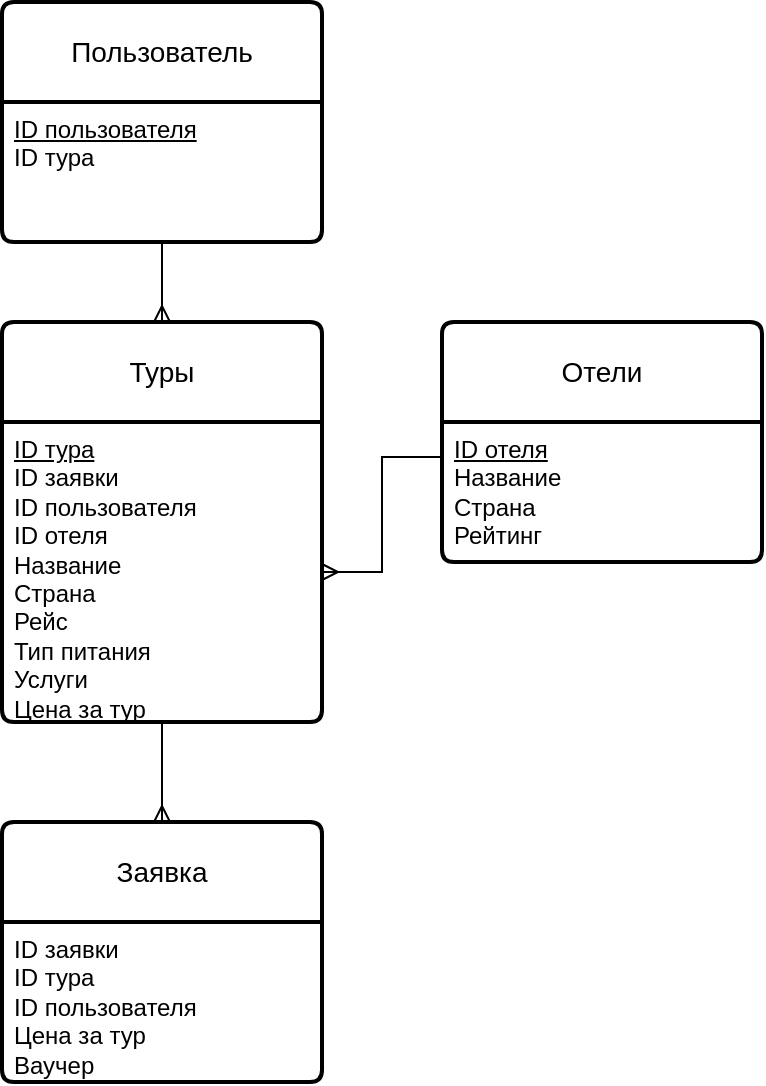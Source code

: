 <mxfile version="23.1.2" type="github">
  <diagram name="Страница — 1" id="iiY84fL7lKHI_6B-AdGC">
    <mxGraphModel dx="1672" dy="771" grid="1" gridSize="10" guides="1" tooltips="1" connect="1" arrows="1" fold="1" page="1" pageScale="1" pageWidth="1169" pageHeight="827" math="0" shadow="0">
      <root>
        <mxCell id="0" />
        <mxCell id="1" parent="0" />
        <mxCell id="1WrQ_Dqai8fueU3lKUO0-1" value="Пользователь" style="swimlane;childLayout=stackLayout;horizontal=1;startSize=50;horizontalStack=0;rounded=1;fontSize=14;fontStyle=0;strokeWidth=2;resizeParent=0;resizeLast=1;shadow=0;dashed=0;align=center;arcSize=4;whiteSpace=wrap;html=1;" vertex="1" parent="1">
          <mxGeometry x="260" y="80" width="160" height="120" as="geometry" />
        </mxCell>
        <mxCell id="1WrQ_Dqai8fueU3lKUO0-2" value="&lt;u&gt;ID пользователя&lt;/u&gt;&lt;br&gt;ID тура" style="align=left;strokeColor=none;fillColor=none;spacingLeft=4;fontSize=12;verticalAlign=top;resizable=0;rotatable=0;part=1;html=1;" vertex="1" parent="1WrQ_Dqai8fueU3lKUO0-1">
          <mxGeometry y="50" width="160" height="70" as="geometry" />
        </mxCell>
        <mxCell id="1WrQ_Dqai8fueU3lKUO0-3" value="Туры" style="swimlane;childLayout=stackLayout;horizontal=1;startSize=50;horizontalStack=0;rounded=1;fontSize=14;fontStyle=0;strokeWidth=2;resizeParent=0;resizeLast=1;shadow=0;dashed=0;align=center;arcSize=4;whiteSpace=wrap;html=1;" vertex="1" parent="1">
          <mxGeometry x="260" y="240" width="160" height="200" as="geometry" />
        </mxCell>
        <mxCell id="1WrQ_Dqai8fueU3lKUO0-4" value="&lt;u&gt;ID тура&lt;/u&gt;&lt;br&gt;ID заявки&lt;br&gt;ID пользователя&lt;br&gt;ID отеля&lt;br&gt;Название&lt;br&gt;Страна&lt;br&gt;Рейс&lt;br&gt;Тип питания&lt;br&gt;Услуги&lt;br&gt;Цена за тур" style="align=left;strokeColor=none;fillColor=none;spacingLeft=4;fontSize=12;verticalAlign=top;resizable=0;rotatable=0;part=1;html=1;" vertex="1" parent="1WrQ_Dqai8fueU3lKUO0-3">
          <mxGeometry y="50" width="160" height="150" as="geometry" />
        </mxCell>
        <mxCell id="1WrQ_Dqai8fueU3lKUO0-5" value="" style="edgeStyle=orthogonalEdgeStyle;fontSize=12;html=1;endArrow=ERmany;rounded=0;exitX=0.5;exitY=1;exitDx=0;exitDy=0;entryX=0.5;entryY=0;entryDx=0;entryDy=0;" edge="1" parent="1" source="1WrQ_Dqai8fueU3lKUO0-2" target="1WrQ_Dqai8fueU3lKUO0-3">
          <mxGeometry width="100" height="100" relative="1" as="geometry">
            <mxPoint x="540" y="260" as="sourcePoint" />
            <mxPoint x="640" y="160" as="targetPoint" />
          </mxGeometry>
        </mxCell>
        <mxCell id="1WrQ_Dqai8fueU3lKUO0-6" value="Отели" style="swimlane;childLayout=stackLayout;horizontal=1;startSize=50;horizontalStack=0;rounded=1;fontSize=14;fontStyle=0;strokeWidth=2;resizeParent=0;resizeLast=1;shadow=0;dashed=0;align=center;arcSize=4;whiteSpace=wrap;html=1;" vertex="1" parent="1">
          <mxGeometry x="480" y="240" width="160" height="120" as="geometry" />
        </mxCell>
        <mxCell id="1WrQ_Dqai8fueU3lKUO0-7" value="&lt;u&gt;ID отеля&lt;/u&gt;&lt;br&gt;Название&lt;br&gt;Страна&lt;br&gt;Рейтинг" style="align=left;strokeColor=none;fillColor=none;spacingLeft=4;fontSize=12;verticalAlign=top;resizable=0;rotatable=0;part=1;html=1;" vertex="1" parent="1WrQ_Dqai8fueU3lKUO0-6">
          <mxGeometry y="50" width="160" height="70" as="geometry" />
        </mxCell>
        <mxCell id="1WrQ_Dqai8fueU3lKUO0-8" value="" style="edgeStyle=orthogonalEdgeStyle;fontSize=12;html=1;endArrow=ERmany;rounded=0;entryX=1;entryY=0.5;entryDx=0;entryDy=0;exitX=0;exitY=0.25;exitDx=0;exitDy=0;" edge="1" parent="1" source="1WrQ_Dqai8fueU3lKUO0-7" target="1WrQ_Dqai8fueU3lKUO0-4">
          <mxGeometry width="100" height="100" relative="1" as="geometry">
            <mxPoint x="430" y="490" as="sourcePoint" />
            <mxPoint x="530" y="390" as="targetPoint" />
          </mxGeometry>
        </mxCell>
        <mxCell id="1WrQ_Dqai8fueU3lKUO0-9" value="Заявка" style="swimlane;childLayout=stackLayout;horizontal=1;startSize=50;horizontalStack=0;rounded=1;fontSize=14;fontStyle=0;strokeWidth=2;resizeParent=0;resizeLast=1;shadow=0;dashed=0;align=center;arcSize=4;whiteSpace=wrap;html=1;" vertex="1" parent="1">
          <mxGeometry x="260" y="490" width="160" height="130" as="geometry" />
        </mxCell>
        <mxCell id="1WrQ_Dqai8fueU3lKUO0-10" value="ID заявки&lt;br&gt;ID тура&lt;br&gt;ID пользователя&lt;br&gt;Цена за тур&lt;br&gt;Ваучер" style="align=left;strokeColor=none;fillColor=none;spacingLeft=4;fontSize=12;verticalAlign=top;resizable=0;rotatable=0;part=1;html=1;" vertex="1" parent="1WrQ_Dqai8fueU3lKUO0-9">
          <mxGeometry y="50" width="160" height="80" as="geometry" />
        </mxCell>
        <mxCell id="1WrQ_Dqai8fueU3lKUO0-12" value="" style="edgeStyle=orthogonalEdgeStyle;fontSize=12;html=1;endArrow=ERmany;rounded=0;exitX=0.5;exitY=1;exitDx=0;exitDy=0;entryX=0.5;entryY=0;entryDx=0;entryDy=0;" edge="1" parent="1" source="1WrQ_Dqai8fueU3lKUO0-4" target="1WrQ_Dqai8fueU3lKUO0-9">
          <mxGeometry width="100" height="100" relative="1" as="geometry">
            <mxPoint x="490" y="550" as="sourcePoint" />
            <mxPoint x="590" y="450" as="targetPoint" />
          </mxGeometry>
        </mxCell>
      </root>
    </mxGraphModel>
  </diagram>
</mxfile>
